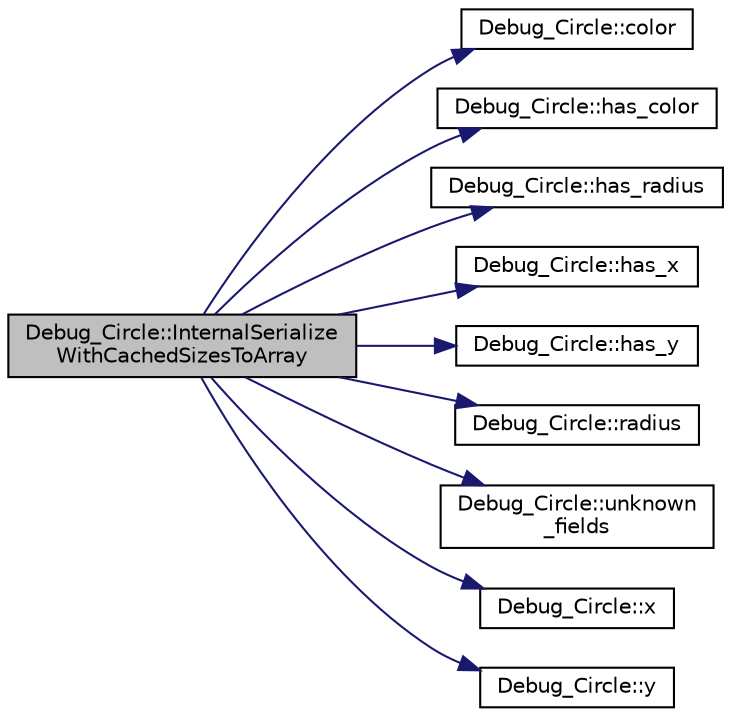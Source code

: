 digraph "Debug_Circle::InternalSerializeWithCachedSizesToArray"
{
 // INTERACTIVE_SVG=YES
  edge [fontname="Helvetica",fontsize="10",labelfontname="Helvetica",labelfontsize="10"];
  node [fontname="Helvetica",fontsize="10",shape=record];
  rankdir="LR";
  Node1 [label="Debug_Circle::InternalSerialize\lWithCachedSizesToArray",height=0.2,width=0.4,color="black", fillcolor="grey75", style="filled", fontcolor="black"];
  Node1 -> Node2 [color="midnightblue",fontsize="10",style="solid",fontname="Helvetica"];
  Node2 [label="Debug_Circle::color",height=0.2,width=0.4,color="black", fillcolor="white", style="filled",URL="$d0/d75/class_debug___circle.html#a286421392298bbbf49a96bd8df66ae27"];
  Node1 -> Node3 [color="midnightblue",fontsize="10",style="solid",fontname="Helvetica"];
  Node3 [label="Debug_Circle::has_color",height=0.2,width=0.4,color="black", fillcolor="white", style="filled",URL="$d0/d75/class_debug___circle.html#a439f30c58d6ae0d8661a2b18ec32ef39"];
  Node1 -> Node4 [color="midnightblue",fontsize="10",style="solid",fontname="Helvetica"];
  Node4 [label="Debug_Circle::has_radius",height=0.2,width=0.4,color="black", fillcolor="white", style="filled",URL="$d0/d75/class_debug___circle.html#a51d98bad35c601b339e4cab6ebda4bee"];
  Node1 -> Node5 [color="midnightblue",fontsize="10",style="solid",fontname="Helvetica"];
  Node5 [label="Debug_Circle::has_x",height=0.2,width=0.4,color="black", fillcolor="white", style="filled",URL="$d0/d75/class_debug___circle.html#a548fce9c39fde523928beea229da8941"];
  Node1 -> Node6 [color="midnightblue",fontsize="10",style="solid",fontname="Helvetica"];
  Node6 [label="Debug_Circle::has_y",height=0.2,width=0.4,color="black", fillcolor="white", style="filled",URL="$d0/d75/class_debug___circle.html#a48e0a3efd936c4ae57e7846b956590ca"];
  Node1 -> Node7 [color="midnightblue",fontsize="10",style="solid",fontname="Helvetica"];
  Node7 [label="Debug_Circle::radius",height=0.2,width=0.4,color="black", fillcolor="white", style="filled",URL="$d0/d75/class_debug___circle.html#a20f0f1edb8e3d937861e10b8aff9fa8a"];
  Node1 -> Node8 [color="midnightblue",fontsize="10",style="solid",fontname="Helvetica"];
  Node8 [label="Debug_Circle::unknown\l_fields",height=0.2,width=0.4,color="black", fillcolor="white", style="filled",URL="$d0/d75/class_debug___circle.html#a9e8014afd332b445eda835e988c7cf57"];
  Node1 -> Node9 [color="midnightblue",fontsize="10",style="solid",fontname="Helvetica"];
  Node9 [label="Debug_Circle::x",height=0.2,width=0.4,color="black", fillcolor="white", style="filled",URL="$d0/d75/class_debug___circle.html#a0b5edb68be67701cb0028010c11e0a12"];
  Node1 -> Node10 [color="midnightblue",fontsize="10",style="solid",fontname="Helvetica"];
  Node10 [label="Debug_Circle::y",height=0.2,width=0.4,color="black", fillcolor="white", style="filled",URL="$d0/d75/class_debug___circle.html#a8d452516576a1ca675c1e4dd9675a83b"];
}
